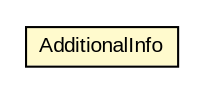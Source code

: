#!/usr/local/bin/dot
#
# Class diagram 
# Generated by UMLGraph version R5_6-24-gf6e263 (http://www.umlgraph.org/)
#

digraph G {
	edge [fontname="arial",fontsize=10,labelfontname="arial",labelfontsize=10];
	node [fontname="arial",fontsize=10,shape=plaintext];
	nodesep=0.25;
	ranksep=0.5;
	// eu.europa.esig.dss.validation.process.AdditionalInfo
	c161834 [label=<<table title="eu.europa.esig.dss.validation.process.AdditionalInfo" border="0" cellborder="1" cellspacing="0" cellpadding="2" port="p" bgcolor="lemonChiffon" href="./AdditionalInfo.html">
		<tr><td><table border="0" cellspacing="0" cellpadding="1">
<tr><td align="center" balign="center"> AdditionalInfo </td></tr>
		</table></td></tr>
		</table>>, URL="./AdditionalInfo.html", fontname="arial", fontcolor="black", fontsize=10.0];
}

